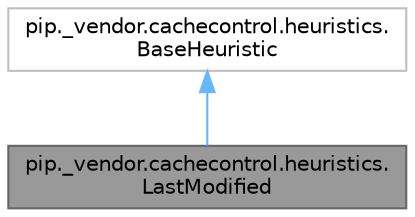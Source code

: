 digraph "pip._vendor.cachecontrol.heuristics.LastModified"
{
 // LATEX_PDF_SIZE
  bgcolor="transparent";
  edge [fontname=Helvetica,fontsize=10,labelfontname=Helvetica,labelfontsize=10];
  node [fontname=Helvetica,fontsize=10,shape=box,height=0.2,width=0.4];
  Node1 [id="Node000001",label="pip._vendor.cachecontrol.heuristics.\lLastModified",height=0.2,width=0.4,color="gray40", fillcolor="grey60", style="filled", fontcolor="black",tooltip=" "];
  Node2 -> Node1 [id="edge2_Node000001_Node000002",dir="back",color="steelblue1",style="solid",tooltip=" "];
  Node2 [id="Node000002",label="pip._vendor.cachecontrol.heuristics.\lBaseHeuristic",height=0.2,width=0.4,color="grey75", fillcolor="white", style="filled",URL="$d8/da7/classpip_1_1__vendor_1_1cachecontrol_1_1heuristics_1_1BaseHeuristic.html",tooltip=" "];
}
